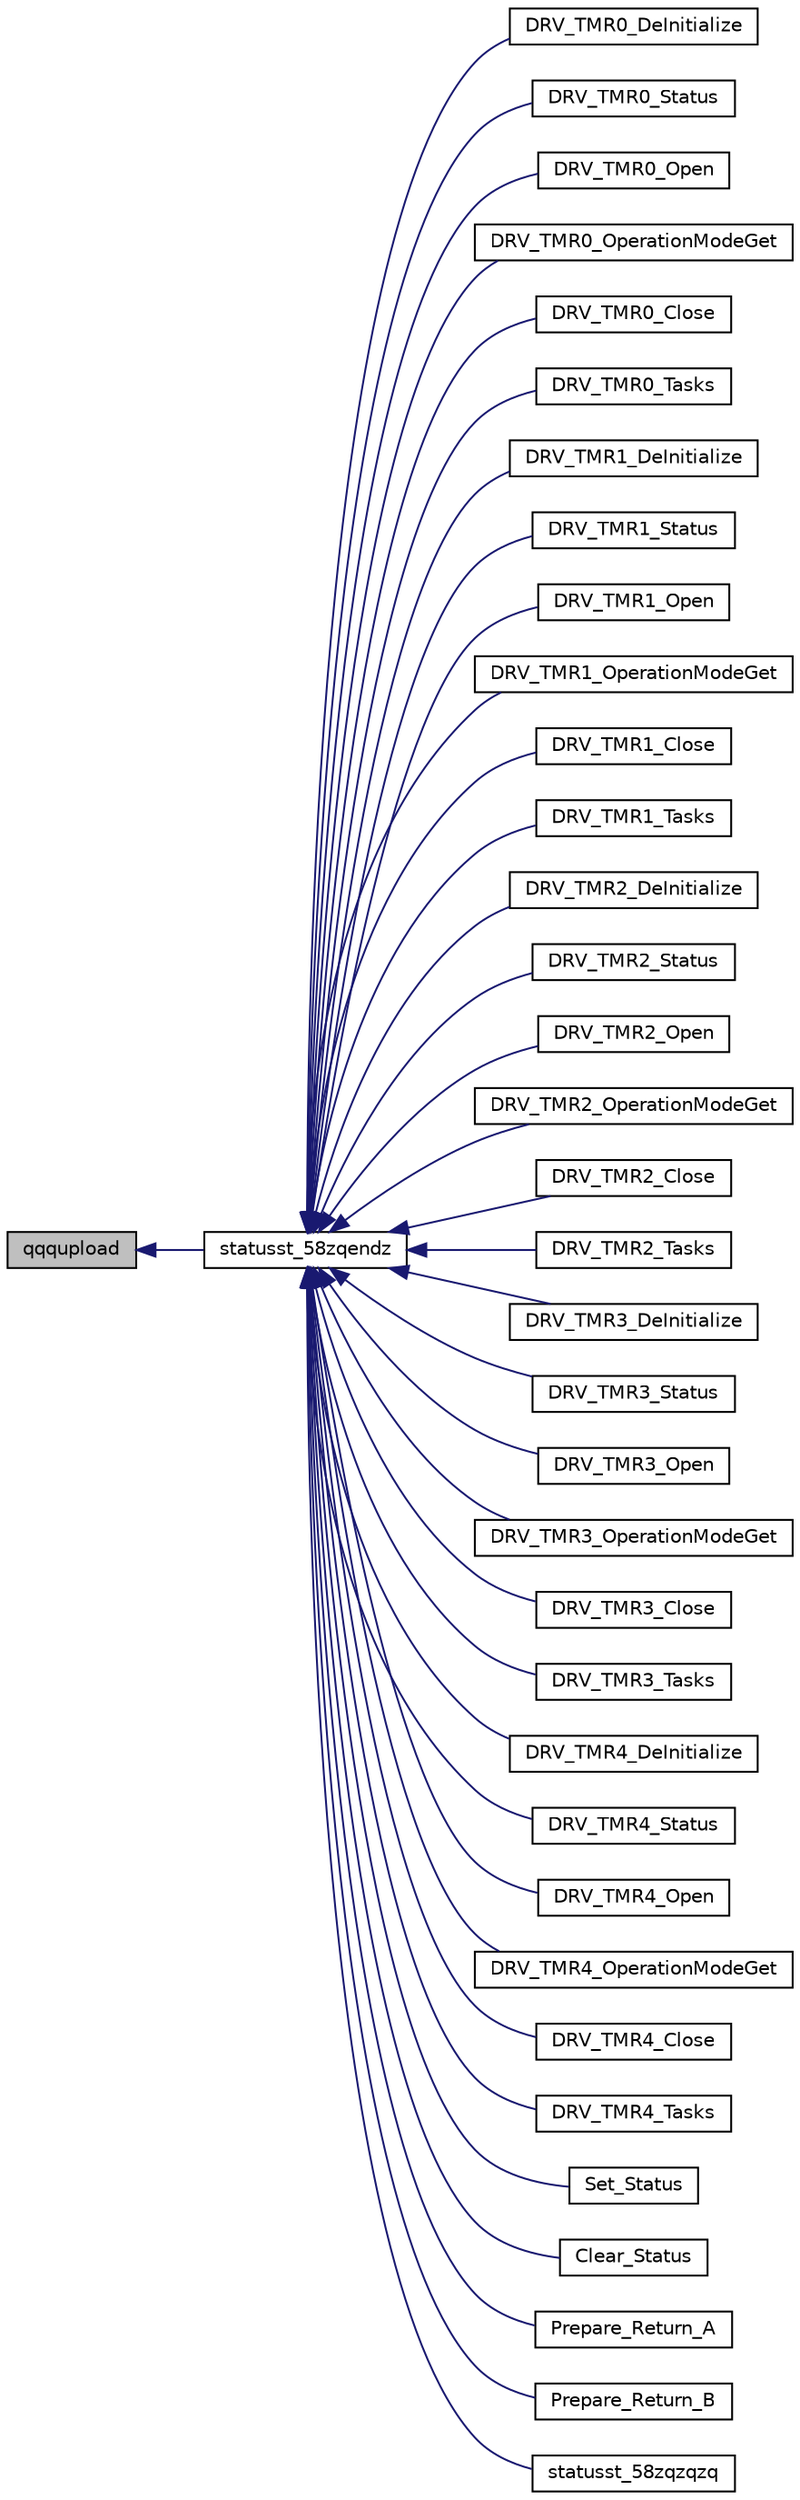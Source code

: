 digraph "qqqupload"
{
  edge [fontname="Helvetica",fontsize="10",labelfontname="Helvetica",labelfontsize="10"];
  node [fontname="Helvetica",fontsize="10",shape=record];
  rankdir="LR";
  Node1676 [label="qqqupload",height=0.2,width=0.4,color="black", fillcolor="grey75", style="filled", fontcolor="black"];
  Node1676 -> Node1677 [dir="back",color="midnightblue",fontsize="10",style="solid",fontname="Helvetica"];
  Node1677 [label="statusst_58zqendz",height=0.2,width=0.4,color="black", fillcolor="white", style="filled",URL="$inszt__statusst_8c.html#ae71c261c91d88b34ca3749d86c15c4f9"];
  Node1677 -> Node1678 [dir="back",color="midnightblue",fontsize="10",style="solid",fontname="Helvetica"];
  Node1678 [label="DRV_TMR0_DeInitialize",height=0.2,width=0.4,color="black", fillcolor="white", style="filled",URL="$inszt__statusst_8c.html#ac35e22ce2277246569aa15a0142f42de"];
  Node1677 -> Node1679 [dir="back",color="midnightblue",fontsize="10",style="solid",fontname="Helvetica"];
  Node1679 [label="DRV_TMR0_Status",height=0.2,width=0.4,color="black", fillcolor="white", style="filled",URL="$inszt__statusst_8c.html#aa0b45abb3787c0b80fba63077983fda6"];
  Node1677 -> Node1680 [dir="back",color="midnightblue",fontsize="10",style="solid",fontname="Helvetica"];
  Node1680 [label="DRV_TMR0_Open",height=0.2,width=0.4,color="black", fillcolor="white", style="filled",URL="$inszt__statusst_8c.html#a6185be0b1acc5308100e9c168c6d9882"];
  Node1677 -> Node1681 [dir="back",color="midnightblue",fontsize="10",style="solid",fontname="Helvetica"];
  Node1681 [label="DRV_TMR0_OperationModeGet",height=0.2,width=0.4,color="black", fillcolor="white", style="filled",URL="$inszt__statusst_8c.html#a75154e72363837310412c5f0f77ca99b"];
  Node1677 -> Node1682 [dir="back",color="midnightblue",fontsize="10",style="solid",fontname="Helvetica"];
  Node1682 [label="DRV_TMR0_Close",height=0.2,width=0.4,color="black", fillcolor="white", style="filled",URL="$inszt__statusst_8c.html#a32eae35a1e64a44969e70c746ec9cdc2"];
  Node1677 -> Node1683 [dir="back",color="midnightblue",fontsize="10",style="solid",fontname="Helvetica"];
  Node1683 [label="DRV_TMR0_Tasks",height=0.2,width=0.4,color="black", fillcolor="white", style="filled",URL="$inszt__statusst_8c.html#a074ed24077060483c762988f726d23e9"];
  Node1677 -> Node1684 [dir="back",color="midnightblue",fontsize="10",style="solid",fontname="Helvetica"];
  Node1684 [label="DRV_TMR1_DeInitialize",height=0.2,width=0.4,color="black", fillcolor="white", style="filled",URL="$inszt__statusst_8c.html#abf7739f5097a1ceff5268ea070a35c9e"];
  Node1677 -> Node1685 [dir="back",color="midnightblue",fontsize="10",style="solid",fontname="Helvetica"];
  Node1685 [label="DRV_TMR1_Status",height=0.2,width=0.4,color="black", fillcolor="white", style="filled",URL="$inszt__statusst_8c.html#af0b509a65d0cc40830845f905e72f383"];
  Node1677 -> Node1686 [dir="back",color="midnightblue",fontsize="10",style="solid",fontname="Helvetica"];
  Node1686 [label="DRV_TMR1_Open",height=0.2,width=0.4,color="black", fillcolor="white", style="filled",URL="$inszt__statusst_8c.html#ac23662f1a2e62aff3d8576b4fb403b5e"];
  Node1677 -> Node1687 [dir="back",color="midnightblue",fontsize="10",style="solid",fontname="Helvetica"];
  Node1687 [label="DRV_TMR1_OperationModeGet",height=0.2,width=0.4,color="black", fillcolor="white", style="filled",URL="$inszt__statusst_8c.html#a2ddcb52c248a14db2f5d3cc2b8396b4d"];
  Node1677 -> Node1688 [dir="back",color="midnightblue",fontsize="10",style="solid",fontname="Helvetica"];
  Node1688 [label="DRV_TMR1_Close",height=0.2,width=0.4,color="black", fillcolor="white", style="filled",URL="$inszt__statusst_8c.html#a6a5cde4bb2a1f040394eff6085aa1d59"];
  Node1677 -> Node1689 [dir="back",color="midnightblue",fontsize="10",style="solid",fontname="Helvetica"];
  Node1689 [label="DRV_TMR1_Tasks",height=0.2,width=0.4,color="black", fillcolor="white", style="filled",URL="$inszt__statusst_8c.html#a0c01e1083b80ad88b2bc0fae758b1f0e"];
  Node1677 -> Node1690 [dir="back",color="midnightblue",fontsize="10",style="solid",fontname="Helvetica"];
  Node1690 [label="DRV_TMR2_DeInitialize",height=0.2,width=0.4,color="black", fillcolor="white", style="filled",URL="$inszt__statusst_8c.html#a0aa800750e31f5d3aea0afcd7faa41fe"];
  Node1677 -> Node1691 [dir="back",color="midnightblue",fontsize="10",style="solid",fontname="Helvetica"];
  Node1691 [label="DRV_TMR2_Status",height=0.2,width=0.4,color="black", fillcolor="white", style="filled",URL="$inszt__statusst_8c.html#ab66021f387d5cbb3e7ab20b7718aa773"];
  Node1677 -> Node1692 [dir="back",color="midnightblue",fontsize="10",style="solid",fontname="Helvetica"];
  Node1692 [label="DRV_TMR2_Open",height=0.2,width=0.4,color="black", fillcolor="white", style="filled",URL="$inszt__statusst_8c.html#ae3ec2e7d926f1dfcf4d5b4ec3f4452b1"];
  Node1677 -> Node1693 [dir="back",color="midnightblue",fontsize="10",style="solid",fontname="Helvetica"];
  Node1693 [label="DRV_TMR2_OperationModeGet",height=0.2,width=0.4,color="black", fillcolor="white", style="filled",URL="$inszt__statusst_8c.html#aaec612bc5ca6823e226aa9e168f0f7e4"];
  Node1677 -> Node1694 [dir="back",color="midnightblue",fontsize="10",style="solid",fontname="Helvetica"];
  Node1694 [label="DRV_TMR2_Close",height=0.2,width=0.4,color="black", fillcolor="white", style="filled",URL="$inszt__statusst_8c.html#a5ad44e5f36f8a566c396331e7c08c15d"];
  Node1677 -> Node1695 [dir="back",color="midnightblue",fontsize="10",style="solid",fontname="Helvetica"];
  Node1695 [label="DRV_TMR2_Tasks",height=0.2,width=0.4,color="black", fillcolor="white", style="filled",URL="$inszt__statusst_8c.html#a4cae103296c260a0cacd0bfbb02abec6"];
  Node1677 -> Node1696 [dir="back",color="midnightblue",fontsize="10",style="solid",fontname="Helvetica"];
  Node1696 [label="DRV_TMR3_DeInitialize",height=0.2,width=0.4,color="black", fillcolor="white", style="filled",URL="$inszt__statusst_8c.html#a51119949a1b0dc2ade9d15cd3eef3cf9"];
  Node1677 -> Node1697 [dir="back",color="midnightblue",fontsize="10",style="solid",fontname="Helvetica"];
  Node1697 [label="DRV_TMR3_Status",height=0.2,width=0.4,color="black", fillcolor="white", style="filled",URL="$inszt__statusst_8c.html#ab337820f2261ee63bfbdbe91f999de92"];
  Node1677 -> Node1698 [dir="back",color="midnightblue",fontsize="10",style="solid",fontname="Helvetica"];
  Node1698 [label="DRV_TMR3_Open",height=0.2,width=0.4,color="black", fillcolor="white", style="filled",URL="$inszt__statusst_8c.html#a14def85d2721c6fe7a0f52e5da985745"];
  Node1677 -> Node1699 [dir="back",color="midnightblue",fontsize="10",style="solid",fontname="Helvetica"];
  Node1699 [label="DRV_TMR3_OperationModeGet",height=0.2,width=0.4,color="black", fillcolor="white", style="filled",URL="$inszt__statusst_8c.html#aba3d374b5742c8fed77fb9c5125906e8"];
  Node1677 -> Node1700 [dir="back",color="midnightblue",fontsize="10",style="solid",fontname="Helvetica"];
  Node1700 [label="DRV_TMR3_Close",height=0.2,width=0.4,color="black", fillcolor="white", style="filled",URL="$inszt__statusst_8c.html#a5dd9fa4b5c96ae83f17ed22952b3526b"];
  Node1677 -> Node1701 [dir="back",color="midnightblue",fontsize="10",style="solid",fontname="Helvetica"];
  Node1701 [label="DRV_TMR3_Tasks",height=0.2,width=0.4,color="black", fillcolor="white", style="filled",URL="$inszt__statusst_8c.html#ac4622292b2dab66f9b5ae9778db08478"];
  Node1677 -> Node1702 [dir="back",color="midnightblue",fontsize="10",style="solid",fontname="Helvetica"];
  Node1702 [label="DRV_TMR4_DeInitialize",height=0.2,width=0.4,color="black", fillcolor="white", style="filled",URL="$inszt__statusst_8c.html#a24315793d9553d184024aea496534bc5"];
  Node1677 -> Node1703 [dir="back",color="midnightblue",fontsize="10",style="solid",fontname="Helvetica"];
  Node1703 [label="DRV_TMR4_Status",height=0.2,width=0.4,color="black", fillcolor="white", style="filled",URL="$inszt__statusst_8c.html#aeb55a9257642cf221bcb641b25033668"];
  Node1677 -> Node1704 [dir="back",color="midnightblue",fontsize="10",style="solid",fontname="Helvetica"];
  Node1704 [label="DRV_TMR4_Open",height=0.2,width=0.4,color="black", fillcolor="white", style="filled",URL="$inszt__statusst_8c.html#a6e2c39c5a9d8b23859be0e673b43b1b9"];
  Node1677 -> Node1705 [dir="back",color="midnightblue",fontsize="10",style="solid",fontname="Helvetica"];
  Node1705 [label="DRV_TMR4_OperationModeGet",height=0.2,width=0.4,color="black", fillcolor="white", style="filled",URL="$inszt__statusst_8c.html#ad47780c4b3a36ef4f64841b0106a751d"];
  Node1677 -> Node1706 [dir="back",color="midnightblue",fontsize="10",style="solid",fontname="Helvetica"];
  Node1706 [label="DRV_TMR4_Close",height=0.2,width=0.4,color="black", fillcolor="white", style="filled",URL="$inszt__statusst_8c.html#abca98245dd4f6348cc96c19911fa2f7f"];
  Node1677 -> Node1707 [dir="back",color="midnightblue",fontsize="10",style="solid",fontname="Helvetica"];
  Node1707 [label="DRV_TMR4_Tasks",height=0.2,width=0.4,color="black", fillcolor="white", style="filled",URL="$inszt__statusst_8c.html#a97a4bb302673812056f8ad54ea70b59e"];
  Node1677 -> Node1708 [dir="back",color="midnightblue",fontsize="10",style="solid",fontname="Helvetica"];
  Node1708 [label="Set_Status",height=0.2,width=0.4,color="black", fillcolor="white", style="filled",URL="$statusst_8h.html#a0fed74420f2d99f6d100fd94494b38f6"];
  Node1677 -> Node1709 [dir="back",color="midnightblue",fontsize="10",style="solid",fontname="Helvetica"];
  Node1709 [label="Clear_Status",height=0.2,width=0.4,color="black", fillcolor="white", style="filled",URL="$statusst_8h.html#a3a9ea2a910b701830e828a9e6d53b636"];
  Node1677 -> Node1710 [dir="back",color="midnightblue",fontsize="10",style="solid",fontname="Helvetica"];
  Node1710 [label="Prepare_Return_A",height=0.2,width=0.4,color="black", fillcolor="white", style="filled",URL="$statusst_8h.html#a0e9c19489da0b2f35029d786831aba98"];
  Node1677 -> Node1711 [dir="back",color="midnightblue",fontsize="10",style="solid",fontname="Helvetica"];
  Node1711 [label="Prepare_Return_B",height=0.2,width=0.4,color="black", fillcolor="white", style="filled",URL="$statusst_8h.html#ab840ab8e52cac36008d83ff62f7124ca"];
  Node1677 -> Node1712 [dir="back",color="midnightblue",fontsize="10",style="solid",fontname="Helvetica"];
  Node1712 [label="statusst_58zqzqzq",height=0.2,width=0.4,color="black", fillcolor="white", style="filled",URL="$inszt__statusst_8c.html#ad7bcc43f16eaecd0736274e03fedd036"];
}
